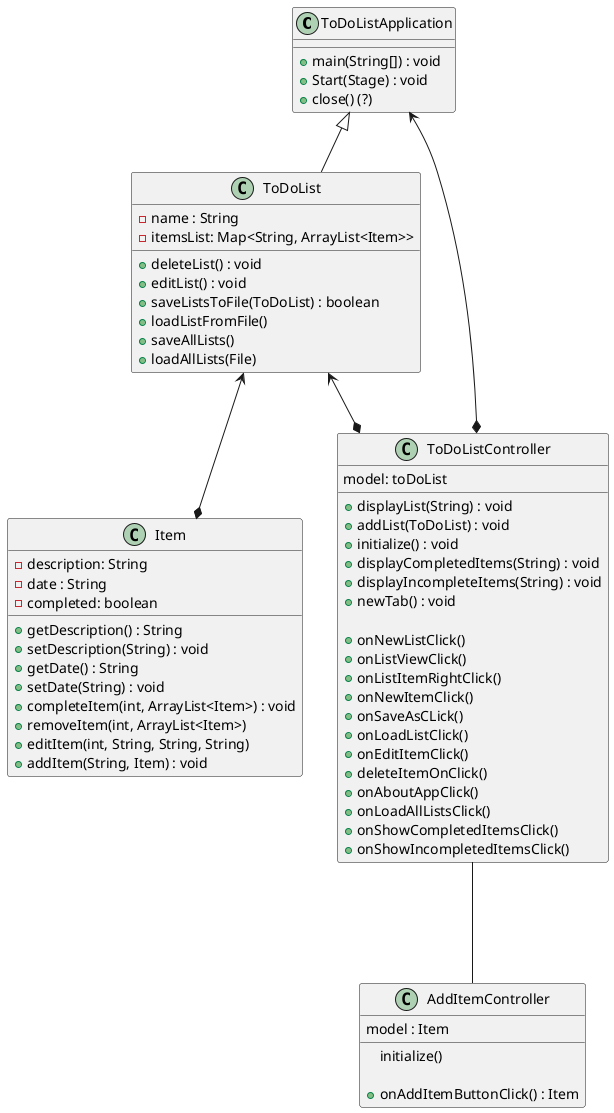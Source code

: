 @startuml
'https://plantuml.com/sequence-diagram

class ToDoListApplication {
    + main(String[]) : void
    + Start(Stage) : void
    + close() (?)
}

class ToDoList {
    - name : String
    - itemsList: Map<String, ArrayList<Item>>

    + deleteList() : void
    + editList() : void
    + saveListsToFile(ToDoList) : boolean
    + loadListFromFile()
    + saveAllLists()
    + loadAllLists(File)
}

class Item {
    - description: String
    - date : String
    - completed: boolean

    + getDescription() : String
    + setDescription(String) : void
    + getDate() : String
    + setDate(String) : void
    + completeItem(int, ArrayList<Item>) : void
    + removeItem(int, ArrayList<Item>)
    + editItem(int, String, String, String)
    + addItem(String, Item) : void
}

class ToDoListController {
    model: toDoList

    + displayList(String) : void
    + addList(ToDoList) : void
    + initialize() : void
    + displayCompletedItems(String) : void
    + displayIncompleteItems(String) : void
    + newTab() : void

    'GUI event handlers
    + onNewListClick()
    + onListViewClick()
    + onListItemRightClick()
    + onNewItemClick()
    + onSaveAsCLick()
    + onLoadListClick()
    + onEditItemClick()
    + deleteItemOnClick()
    + onAboutAppClick()
    + onLoadAllListsClick()
    + onShowCompletedItemsClick()
    + onShowIncompletedItemsClick()

}

class AddItemController {
    model : Item

    initialize()

    'GUI event handlers
    + onAddItemButtonClick() : Item
}

ToDoList <--* Item
ToDoListApplication <|-- ToDoList
ToDoList <--* ToDoListController
ToDoListApplication <--* ToDoListController
ToDoListController --- AddItemController
@enduml